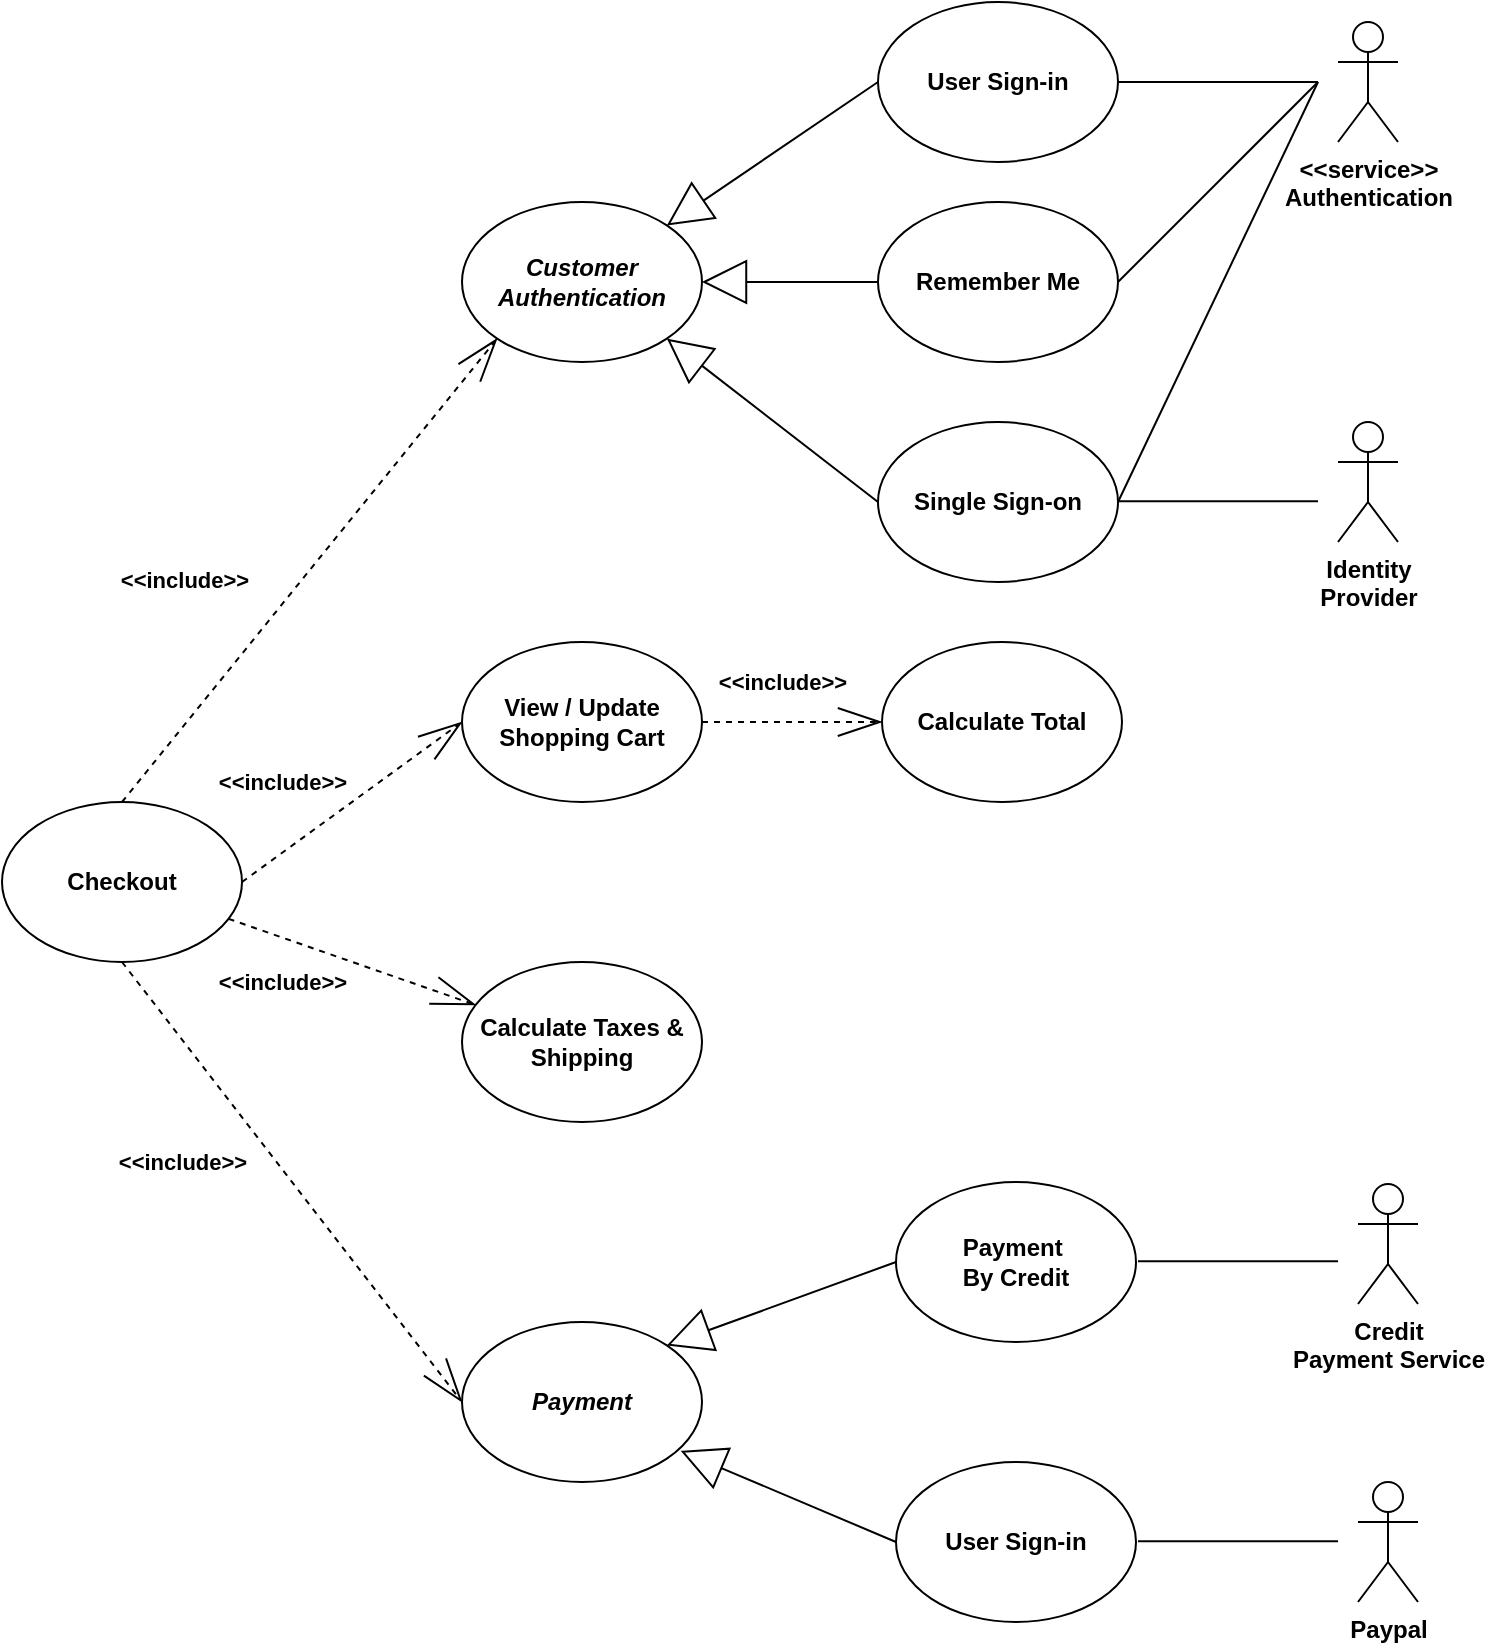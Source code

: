 <mxfile version="26.0.6">
  <diagram name="Page-1" id="tZi5E_A1_K1KzPg2U-rU">
    <mxGraphModel dx="1616" dy="863" grid="1" gridSize="10" guides="1" tooltips="1" connect="1" arrows="1" fold="1" page="1" pageScale="1" pageWidth="850" pageHeight="1100" math="0" shadow="0">
      <root>
        <mxCell id="0" />
        <mxCell id="1" parent="0" />
        <mxCell id="9JgG36cHJ_XeaQZXqGCR-2" value="&lt;b&gt;Checkout&lt;/b&gt;" style="ellipse;whiteSpace=wrap;html=1;" vertex="1" parent="1">
          <mxGeometry x="50" y="410" width="120" height="80" as="geometry" />
        </mxCell>
        <mxCell id="9JgG36cHJ_XeaQZXqGCR-3" value="&lt;b&gt;&lt;i&gt;Customer&lt;/i&gt;&lt;/b&gt;&lt;div&gt;&lt;b&gt;&lt;i&gt;Authentication&lt;/i&gt;&lt;/b&gt;&lt;/div&gt;" style="ellipse;whiteSpace=wrap;html=1;" vertex="1" parent="1">
          <mxGeometry x="280" y="110" width="120" height="80" as="geometry" />
        </mxCell>
        <mxCell id="9JgG36cHJ_XeaQZXqGCR-4" value="&lt;b&gt;View / Update&lt;/b&gt;&lt;div&gt;&lt;b&gt;Shopping Cart&lt;/b&gt;&lt;/div&gt;" style="ellipse;whiteSpace=wrap;html=1;" vertex="1" parent="1">
          <mxGeometry x="280" y="330" width="120" height="80" as="geometry" />
        </mxCell>
        <mxCell id="9JgG36cHJ_XeaQZXqGCR-7" value="&lt;b&gt;Calculate Taxes &amp;amp;&lt;/b&gt;&lt;div&gt;&lt;b&gt;Shipping&lt;/b&gt;&lt;/div&gt;" style="ellipse;whiteSpace=wrap;html=1;" vertex="1" parent="1">
          <mxGeometry x="280" y="490" width="120" height="80" as="geometry" />
        </mxCell>
        <mxCell id="9JgG36cHJ_XeaQZXqGCR-8" value="&lt;b&gt;&lt;i&gt;Payment&lt;/i&gt;&lt;/b&gt;" style="ellipse;whiteSpace=wrap;html=1;" vertex="1" parent="1">
          <mxGeometry x="280" y="670" width="120" height="80" as="geometry" />
        </mxCell>
        <mxCell id="9JgG36cHJ_XeaQZXqGCR-9" value="&lt;b&gt;Calculate Total&lt;/b&gt;" style="ellipse;whiteSpace=wrap;html=1;" vertex="1" parent="1">
          <mxGeometry x="490" y="330" width="120" height="80" as="geometry" />
        </mxCell>
        <mxCell id="9JgG36cHJ_XeaQZXqGCR-10" value="&lt;b&gt;User Sign-in&lt;/b&gt;" style="ellipse;whiteSpace=wrap;html=1;" vertex="1" parent="1">
          <mxGeometry x="488" y="10" width="120" height="80" as="geometry" />
        </mxCell>
        <mxCell id="9JgG36cHJ_XeaQZXqGCR-11" value="&lt;b&gt;Remember Me&lt;/b&gt;" style="ellipse;whiteSpace=wrap;html=1;" vertex="1" parent="1">
          <mxGeometry x="488" y="110" width="120" height="80" as="geometry" />
        </mxCell>
        <mxCell id="9JgG36cHJ_XeaQZXqGCR-12" value="&lt;b&gt;Single Sign-on&lt;/b&gt;" style="ellipse;whiteSpace=wrap;html=1;" vertex="1" parent="1">
          <mxGeometry x="488" y="220" width="120" height="80" as="geometry" />
        </mxCell>
        <mxCell id="9JgG36cHJ_XeaQZXqGCR-13" value="&lt;b&gt;&amp;lt;&amp;lt;service&amp;gt;&amp;gt;&lt;/b&gt;&lt;div&gt;&lt;b&gt;Authentication&lt;/b&gt;&lt;/div&gt;" style="shape=umlActor;verticalLabelPosition=bottom;verticalAlign=top;html=1;outlineConnect=0;" vertex="1" parent="1">
          <mxGeometry x="718" y="20" width="30" height="60" as="geometry" />
        </mxCell>
        <mxCell id="9JgG36cHJ_XeaQZXqGCR-15" value="&lt;b&gt;Identity&lt;/b&gt;&lt;div&gt;&lt;b&gt;Provider&lt;/b&gt;&lt;/div&gt;" style="shape=umlActor;verticalLabelPosition=bottom;verticalAlign=top;html=1;outlineConnect=0;" vertex="1" parent="1">
          <mxGeometry x="718" y="220" width="30" height="60" as="geometry" />
        </mxCell>
        <mxCell id="9JgG36cHJ_XeaQZXqGCR-16" value="&lt;b&gt;Payment&amp;nbsp;&lt;/b&gt;&lt;div&gt;&lt;b&gt;By Credit&lt;/b&gt;&lt;/div&gt;" style="ellipse;whiteSpace=wrap;html=1;" vertex="1" parent="1">
          <mxGeometry x="497" y="600" width="120" height="80" as="geometry" />
        </mxCell>
        <mxCell id="9JgG36cHJ_XeaQZXqGCR-17" value="&lt;b&gt;User Sign-in&lt;/b&gt;" style="ellipse;whiteSpace=wrap;html=1;" vertex="1" parent="1">
          <mxGeometry x="497" y="740" width="120" height="80" as="geometry" />
        </mxCell>
        <mxCell id="9JgG36cHJ_XeaQZXqGCR-21" value="&lt;b&gt;Credit&lt;/b&gt;&lt;div&gt;&lt;b&gt;Payment Service&lt;/b&gt;&lt;/div&gt;" style="shape=umlActor;verticalLabelPosition=bottom;verticalAlign=top;html=1;outlineConnect=0;" vertex="1" parent="1">
          <mxGeometry x="728" y="601" width="30" height="60" as="geometry" />
        </mxCell>
        <mxCell id="9JgG36cHJ_XeaQZXqGCR-23" value="&lt;b&gt;Paypal&lt;/b&gt;" style="shape=umlActor;verticalLabelPosition=bottom;verticalAlign=top;html=1;outlineConnect=0;" vertex="1" parent="1">
          <mxGeometry x="728" y="750" width="30" height="60" as="geometry" />
        </mxCell>
        <mxCell id="9JgG36cHJ_XeaQZXqGCR-25" value="" style="endArrow=classic;html=1;rounded=0;entryX=0;entryY=1;entryDx=0;entryDy=0;strokeColor=none;" edge="1" parent="1" source="9JgG36cHJ_XeaQZXqGCR-2" target="9JgG36cHJ_XeaQZXqGCR-3">
          <mxGeometry width="50" height="50" relative="1" as="geometry">
            <mxPoint x="400" y="320" as="sourcePoint" />
            <mxPoint x="450" y="270" as="targetPoint" />
          </mxGeometry>
        </mxCell>
        <mxCell id="9JgG36cHJ_XeaQZXqGCR-27" value="" style="endArrow=openThin;html=1;rounded=0;entryX=0;entryY=1;entryDx=0;entryDy=0;exitX=0.5;exitY=0;exitDx=0;exitDy=0;strokeColor=default;dashed=1;endSize=20;endFill=0;" edge="1" parent="1" source="9JgG36cHJ_XeaQZXqGCR-2" target="9JgG36cHJ_XeaQZXqGCR-3">
          <mxGeometry width="50" height="50" relative="1" as="geometry">
            <mxPoint x="460" y="390" as="sourcePoint" />
            <mxPoint x="510" y="340" as="targetPoint" />
          </mxGeometry>
        </mxCell>
        <mxCell id="9JgG36cHJ_XeaQZXqGCR-44" value="&lt;b&gt;&amp;lt;&amp;lt;include&amp;gt;&amp;gt;&lt;/b&gt;" style="edgeLabel;html=1;align=center;verticalAlign=middle;resizable=0;points=[];" vertex="1" connectable="0" parent="9JgG36cHJ_XeaQZXqGCR-27">
          <mxGeometry x="-0.273" y="-4" relative="1" as="geometry">
            <mxPoint x="-41" y="-29" as="offset" />
          </mxGeometry>
        </mxCell>
        <mxCell id="9JgG36cHJ_XeaQZXqGCR-28" value="" style="endArrow=openThin;html=1;rounded=0;entryX=0;entryY=0.5;entryDx=0;entryDy=0;exitX=1;exitY=0.5;exitDx=0;exitDy=0;strokeColor=default;dashed=1;endFill=0;endSize=20;" edge="1" parent="1" source="9JgG36cHJ_XeaQZXqGCR-2" target="9JgG36cHJ_XeaQZXqGCR-4">
          <mxGeometry width="50" height="50" relative="1" as="geometry">
            <mxPoint x="140" y="340" as="sourcePoint" />
            <mxPoint x="308" y="188" as="targetPoint" />
          </mxGeometry>
        </mxCell>
        <mxCell id="9JgG36cHJ_XeaQZXqGCR-29" value="" style="endArrow=openThin;html=1;rounded=0;strokeColor=default;dashed=1;endFill=0;endSize=20;" edge="1" parent="1" source="9JgG36cHJ_XeaQZXqGCR-2" target="9JgG36cHJ_XeaQZXqGCR-7">
          <mxGeometry width="50" height="50" relative="1" as="geometry">
            <mxPoint x="200" y="380" as="sourcePoint" />
            <mxPoint x="290" y="380" as="targetPoint" />
          </mxGeometry>
        </mxCell>
        <mxCell id="9JgG36cHJ_XeaQZXqGCR-30" value="" style="endArrow=openThin;html=1;rounded=0;strokeColor=default;dashed=1;entryX=0;entryY=0.5;entryDx=0;entryDy=0;exitX=0.5;exitY=1;exitDx=0;exitDy=0;endFill=0;endSize=20;" edge="1" parent="1" source="9JgG36cHJ_XeaQZXqGCR-2" target="9JgG36cHJ_XeaQZXqGCR-8">
          <mxGeometry width="50" height="50" relative="1" as="geometry">
            <mxPoint x="176" y="474" as="sourcePoint" />
            <mxPoint x="294" y="505" as="targetPoint" />
          </mxGeometry>
        </mxCell>
        <mxCell id="9JgG36cHJ_XeaQZXqGCR-32" value="" style="endArrow=block;html=1;rounded=0;entryX=1;entryY=0;entryDx=0;entryDy=0;exitX=0;exitY=0.5;exitDx=0;exitDy=0;endFill=0;targetPerimeterSpacing=15;endSize=20;" edge="1" parent="1" source="9JgG36cHJ_XeaQZXqGCR-10" target="9JgG36cHJ_XeaQZXqGCR-3">
          <mxGeometry width="50" height="50" relative="1" as="geometry">
            <mxPoint x="460" y="200" as="sourcePoint" />
            <mxPoint x="520" y="450" as="targetPoint" />
          </mxGeometry>
        </mxCell>
        <mxCell id="9JgG36cHJ_XeaQZXqGCR-33" value="" style="endArrow=block;html=1;rounded=0;entryX=1;entryY=0.5;entryDx=0;entryDy=0;exitX=0;exitY=0.5;exitDx=0;exitDy=0;endFill=0;targetPerimeterSpacing=15;endSize=20;" edge="1" parent="1" source="9JgG36cHJ_XeaQZXqGCR-11" target="9JgG36cHJ_XeaQZXqGCR-3">
          <mxGeometry width="50" height="50" relative="1" as="geometry">
            <mxPoint x="470" y="60" as="sourcePoint" />
            <mxPoint x="392" y="132" as="targetPoint" />
          </mxGeometry>
        </mxCell>
        <mxCell id="9JgG36cHJ_XeaQZXqGCR-34" value="" style="endArrow=block;html=1;rounded=0;entryX=1;entryY=1;entryDx=0;entryDy=0;exitX=0;exitY=0.5;exitDx=0;exitDy=0;endFill=0;targetPerimeterSpacing=15;endSize=20;" edge="1" parent="1" source="9JgG36cHJ_XeaQZXqGCR-12" target="9JgG36cHJ_XeaQZXqGCR-3">
          <mxGeometry width="50" height="50" relative="1" as="geometry">
            <mxPoint x="470" y="160" as="sourcePoint" />
            <mxPoint x="410" y="160" as="targetPoint" />
          </mxGeometry>
        </mxCell>
        <mxCell id="9JgG36cHJ_XeaQZXqGCR-35" value="" style="endArrow=none;html=1;rounded=0;endFill=0;exitX=1;exitY=0.5;exitDx=0;exitDy=0;" edge="1" parent="1" source="9JgG36cHJ_XeaQZXqGCR-10">
          <mxGeometry width="50" height="50" relative="1" as="geometry">
            <mxPoint x="618" y="175" as="sourcePoint" />
            <mxPoint x="708" y="50" as="targetPoint" />
          </mxGeometry>
        </mxCell>
        <mxCell id="9JgG36cHJ_XeaQZXqGCR-36" value="" style="endArrow=none;html=1;rounded=0;endFill=0;exitX=1;exitY=0.5;exitDx=0;exitDy=0;" edge="1" parent="1" source="9JgG36cHJ_XeaQZXqGCR-11">
          <mxGeometry width="50" height="50" relative="1" as="geometry">
            <mxPoint x="618" y="60" as="sourcePoint" />
            <mxPoint x="708" y="50" as="targetPoint" />
          </mxGeometry>
        </mxCell>
        <mxCell id="9JgG36cHJ_XeaQZXqGCR-37" value="" style="endArrow=none;html=1;rounded=0;endFill=0;exitX=1;exitY=0.5;exitDx=0;exitDy=0;" edge="1" parent="1" source="9JgG36cHJ_XeaQZXqGCR-12">
          <mxGeometry width="50" height="50" relative="1" as="geometry">
            <mxPoint x="628" y="70" as="sourcePoint" />
            <mxPoint x="708" y="50" as="targetPoint" />
          </mxGeometry>
        </mxCell>
        <mxCell id="9JgG36cHJ_XeaQZXqGCR-38" value="" style="endArrow=none;html=1;rounded=0;endFill=0;exitX=1;exitY=0.5;exitDx=0;exitDy=0;" edge="1" parent="1">
          <mxGeometry width="50" height="50" relative="1" as="geometry">
            <mxPoint x="608" y="259.63" as="sourcePoint" />
            <mxPoint x="708" y="259.63" as="targetPoint" />
          </mxGeometry>
        </mxCell>
        <mxCell id="9JgG36cHJ_XeaQZXqGCR-39" value="" style="endArrow=openThin;html=1;rounded=0;entryX=0;entryY=0.5;entryDx=0;entryDy=0;strokeColor=default;dashed=1;endSize=20;endFill=0;exitX=1;exitY=0.5;exitDx=0;exitDy=0;" edge="1" parent="1" source="9JgG36cHJ_XeaQZXqGCR-4" target="9JgG36cHJ_XeaQZXqGCR-9">
          <mxGeometry width="50" height="50" relative="1" as="geometry">
            <mxPoint x="400" y="380" as="sourcePoint" />
            <mxPoint x="308" y="188" as="targetPoint" />
          </mxGeometry>
        </mxCell>
        <mxCell id="9JgG36cHJ_XeaQZXqGCR-40" value="" style="endArrow=block;html=1;rounded=0;exitX=0;exitY=0.5;exitDx=0;exitDy=0;endFill=0;targetPerimeterSpacing=15;endSize=20;entryX=1;entryY=0;entryDx=0;entryDy=0;" edge="1" parent="1" source="9JgG36cHJ_XeaQZXqGCR-16" target="9JgG36cHJ_XeaQZXqGCR-8">
          <mxGeometry width="50" height="50" relative="1" as="geometry">
            <mxPoint x="464" y="640" as="sourcePoint" />
            <mxPoint x="400" y="690" as="targetPoint" />
          </mxGeometry>
        </mxCell>
        <mxCell id="9JgG36cHJ_XeaQZXqGCR-41" value="" style="endArrow=block;html=1;rounded=0;entryX=0.911;entryY=0.805;entryDx=0;entryDy=0;exitX=0;exitY=0.5;exitDx=0;exitDy=0;endFill=0;targetPerimeterSpacing=15;endSize=20;entryPerimeter=0;" edge="1" parent="1" source="9JgG36cHJ_XeaQZXqGCR-17" target="9JgG36cHJ_XeaQZXqGCR-8">
          <mxGeometry width="50" height="50" relative="1" as="geometry">
            <mxPoint x="503" y="514" as="sourcePoint" />
            <mxPoint x="425" y="586" as="targetPoint" />
          </mxGeometry>
        </mxCell>
        <mxCell id="9JgG36cHJ_XeaQZXqGCR-42" value="" style="endArrow=none;html=1;rounded=0;endFill=0;exitX=1;exitY=0.5;exitDx=0;exitDy=0;" edge="1" parent="1">
          <mxGeometry width="50" height="50" relative="1" as="geometry">
            <mxPoint x="618" y="639.57" as="sourcePoint" />
            <mxPoint x="718" y="639.57" as="targetPoint" />
          </mxGeometry>
        </mxCell>
        <mxCell id="9JgG36cHJ_XeaQZXqGCR-43" value="" style="endArrow=none;html=1;rounded=0;endFill=0;exitX=1;exitY=0.5;exitDx=0;exitDy=0;" edge="1" parent="1">
          <mxGeometry width="50" height="50" relative="1" as="geometry">
            <mxPoint x="618" y="779.57" as="sourcePoint" />
            <mxPoint x="718" y="779.57" as="targetPoint" />
          </mxGeometry>
        </mxCell>
        <mxCell id="9JgG36cHJ_XeaQZXqGCR-45" value="&lt;b&gt;&amp;lt;&amp;lt;include&amp;gt;&amp;gt;&lt;/b&gt;" style="edgeLabel;html=1;align=center;verticalAlign=middle;resizable=0;points=[];" vertex="1" connectable="0" parent="1">
          <mxGeometry x="190.001" y="400.003" as="geometry" />
        </mxCell>
        <mxCell id="9JgG36cHJ_XeaQZXqGCR-46" value="&lt;b&gt;&amp;lt;&amp;lt;include&amp;gt;&amp;gt;&lt;/b&gt;" style="edgeLabel;html=1;align=center;verticalAlign=middle;resizable=0;points=[];" vertex="1" connectable="0" parent="1">
          <mxGeometry x="190.001" y="500.003" as="geometry" />
        </mxCell>
        <mxCell id="9JgG36cHJ_XeaQZXqGCR-47" value="&lt;b&gt;&amp;lt;&amp;lt;include&amp;gt;&amp;gt;&lt;/b&gt;" style="edgeLabel;html=1;align=center;verticalAlign=middle;resizable=0;points=[];" vertex="1" connectable="0" parent="1">
          <mxGeometry x="140.001" y="590.003" as="geometry" />
        </mxCell>
        <mxCell id="9JgG36cHJ_XeaQZXqGCR-48" value="&lt;b&gt;&amp;lt;&amp;lt;include&amp;gt;&amp;gt;&lt;/b&gt;" style="edgeLabel;html=1;align=center;verticalAlign=middle;resizable=0;points=[];" vertex="1" connectable="0" parent="1">
          <mxGeometry x="440.001" y="350.003" as="geometry" />
        </mxCell>
      </root>
    </mxGraphModel>
  </diagram>
</mxfile>
